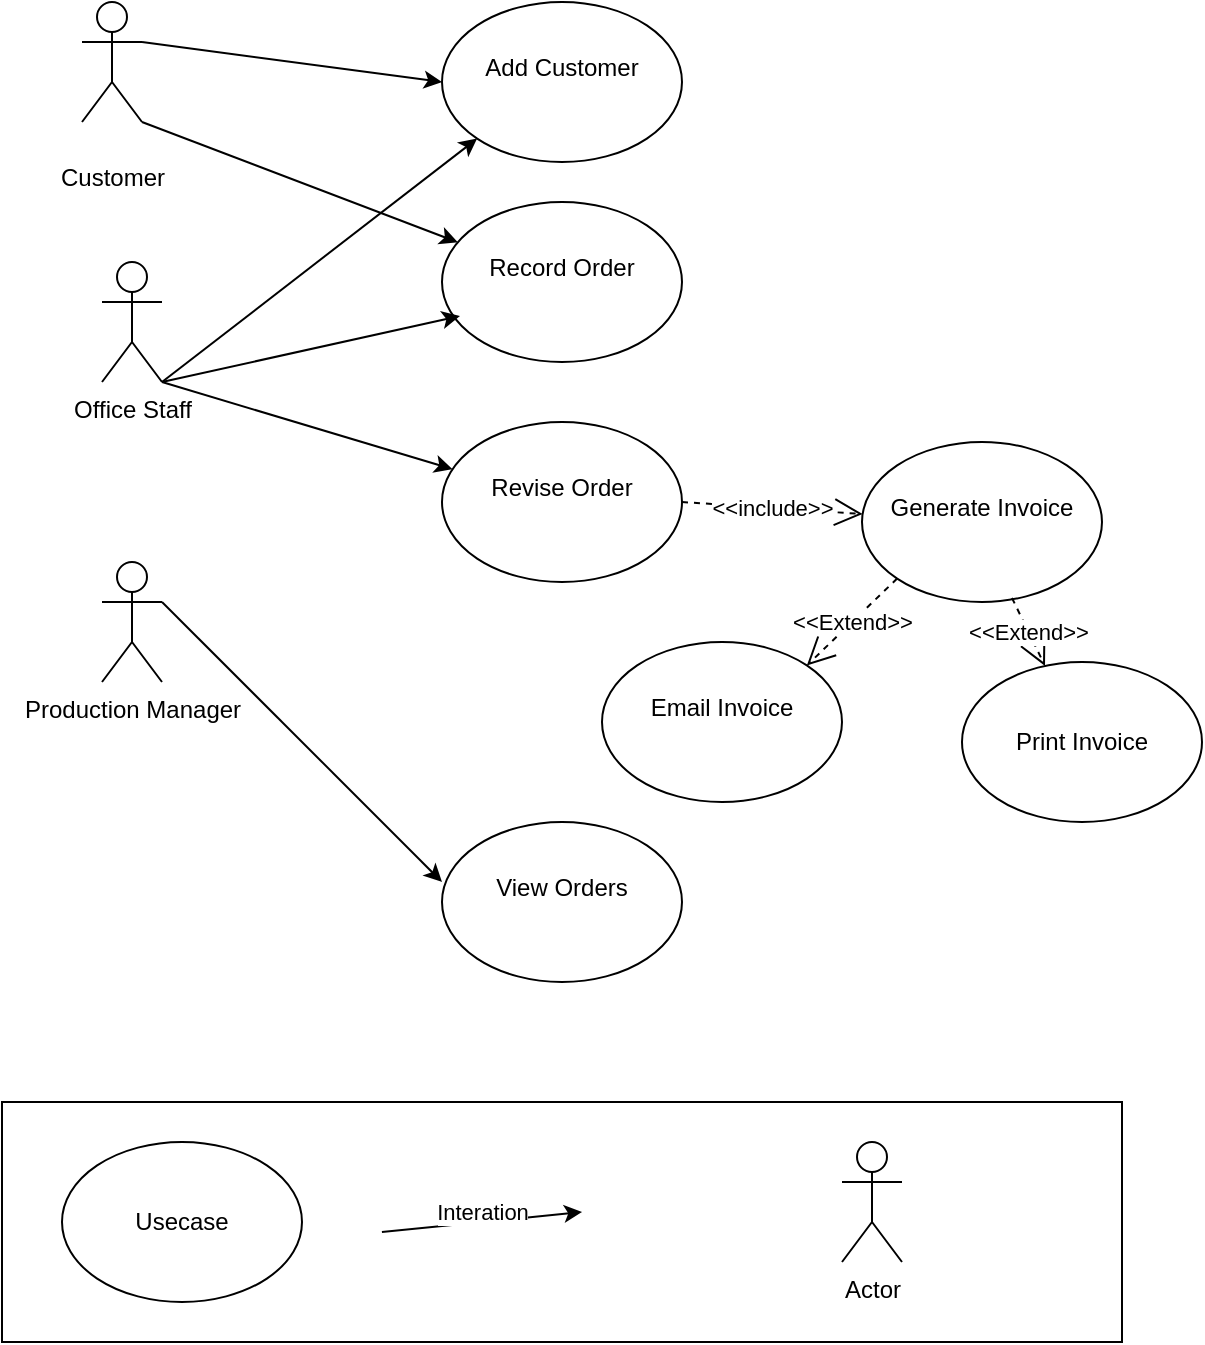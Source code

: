 <mxfile version="26.2.14">
  <diagram name="Page-1" id="HJgIRZcRCk3mDg_wpJrd">
    <mxGraphModel dx="1426" dy="777" grid="1" gridSize="10" guides="1" tooltips="1" connect="1" arrows="1" fold="1" page="1" pageScale="1" pageWidth="850" pageHeight="1100" math="0" shadow="0">
      <root>
        <mxCell id="0" />
        <mxCell id="1" parent="0" />
        <mxCell id="S5Txtm_veZ8N1voSTqvE-1" value="&#xa;Customer&#xa;&#xa;" style="shape=umlActor;verticalLabelPosition=bottom;verticalAlign=top;html=1;outlineConnect=0;" vertex="1" parent="1">
          <mxGeometry x="150" y="100" width="30" height="60" as="geometry" />
        </mxCell>
        <mxCell id="S5Txtm_veZ8N1voSTqvE-3" value="Office Staff" style="shape=umlActor;verticalLabelPosition=bottom;verticalAlign=top;html=1;outlineConnect=0;" vertex="1" parent="1">
          <mxGeometry x="160" y="230" width="30" height="60" as="geometry" />
        </mxCell>
        <mxCell id="S5Txtm_veZ8N1voSTqvE-4" value="Production Manager" style="shape=umlActor;verticalLabelPosition=bottom;verticalAlign=top;html=1;outlineConnect=0;" vertex="1" parent="1">
          <mxGeometry x="160" y="380" width="30" height="60" as="geometry" />
        </mxCell>
        <mxCell id="S5Txtm_veZ8N1voSTqvE-5" value="&#xa;Add Customer&#xa;&#xa;" style="ellipse;whiteSpace=wrap;html=1;" vertex="1" parent="1">
          <mxGeometry x="330" y="100" width="120" height="80" as="geometry" />
        </mxCell>
        <mxCell id="S5Txtm_veZ8N1voSTqvE-6" value="&#xa;Record Order&#xa;&#xa;" style="ellipse;whiteSpace=wrap;html=1;" vertex="1" parent="1">
          <mxGeometry x="330" y="200" width="120" height="80" as="geometry" />
        </mxCell>
        <mxCell id="S5Txtm_veZ8N1voSTqvE-7" value="&#xa;Generate Invoice&#xa;&#xa;" style="ellipse;whiteSpace=wrap;html=1;" vertex="1" parent="1">
          <mxGeometry x="540" y="320" width="120" height="80" as="geometry" />
        </mxCell>
        <mxCell id="S5Txtm_veZ8N1voSTqvE-8" value="&#xa;Revise Order&#xa;&#xa;" style="ellipse;whiteSpace=wrap;html=1;" vertex="1" parent="1">
          <mxGeometry x="330" y="310" width="120" height="80" as="geometry" />
        </mxCell>
        <mxCell id="S5Txtm_veZ8N1voSTqvE-10" value="&#xa;View Orders&#xa;&#xa;" style="ellipse;whiteSpace=wrap;html=1;" vertex="1" parent="1">
          <mxGeometry x="330" y="510" width="120" height="80" as="geometry" />
        </mxCell>
        <mxCell id="S5Txtm_veZ8N1voSTqvE-11" value="" style="endArrow=classic;html=1;rounded=0;exitX=1;exitY=0.333;exitDx=0;exitDy=0;exitPerimeter=0;entryX=0;entryY=0.375;entryDx=0;entryDy=0;entryPerimeter=0;" edge="1" parent="1" source="S5Txtm_veZ8N1voSTqvE-4" target="S5Txtm_veZ8N1voSTqvE-10">
          <mxGeometry width="50" height="50" relative="1" as="geometry">
            <mxPoint x="320" y="390" as="sourcePoint" />
            <mxPoint x="370" y="340" as="targetPoint" />
          </mxGeometry>
        </mxCell>
        <mxCell id="S5Txtm_veZ8N1voSTqvE-12" value="" style="endArrow=classic;html=1;rounded=0;exitX=1;exitY=0.333;exitDx=0;exitDy=0;exitPerimeter=0;entryX=0;entryY=0.5;entryDx=0;entryDy=0;" edge="1" parent="1" source="S5Txtm_veZ8N1voSTqvE-1" target="S5Txtm_veZ8N1voSTqvE-5">
          <mxGeometry width="50" height="50" relative="1" as="geometry">
            <mxPoint x="200" y="410" as="sourcePoint" />
            <mxPoint x="330" y="600" as="targetPoint" />
          </mxGeometry>
        </mxCell>
        <mxCell id="S5Txtm_veZ8N1voSTqvE-13" value="" style="endArrow=classic;html=1;rounded=0;exitX=1;exitY=1;exitDx=0;exitDy=0;exitPerimeter=0;entryX=0;entryY=1;entryDx=0;entryDy=0;" edge="1" parent="1" source="S5Txtm_veZ8N1voSTqvE-3" target="S5Txtm_veZ8N1voSTqvE-5">
          <mxGeometry width="50" height="50" relative="1" as="geometry">
            <mxPoint x="210" y="420" as="sourcePoint" />
            <mxPoint x="340" y="610" as="targetPoint" />
          </mxGeometry>
        </mxCell>
        <mxCell id="S5Txtm_veZ8N1voSTqvE-14" value="" style="endArrow=classic;html=1;rounded=0;exitX=1;exitY=1;exitDx=0;exitDy=0;exitPerimeter=0;" edge="1" parent="1" source="S5Txtm_veZ8N1voSTqvE-1" target="S5Txtm_veZ8N1voSTqvE-6">
          <mxGeometry width="50" height="50" relative="1" as="geometry">
            <mxPoint x="220" y="430" as="sourcePoint" />
            <mxPoint x="350" y="620" as="targetPoint" />
          </mxGeometry>
        </mxCell>
        <mxCell id="S5Txtm_veZ8N1voSTqvE-15" value="" style="endArrow=classic;html=1;rounded=0;entryX=0.075;entryY=0.713;entryDx=0;entryDy=0;entryPerimeter=0;exitX=1;exitY=1;exitDx=0;exitDy=0;exitPerimeter=0;" edge="1" parent="1" source="S5Txtm_veZ8N1voSTqvE-3" target="S5Txtm_veZ8N1voSTqvE-6">
          <mxGeometry width="50" height="50" relative="1" as="geometry">
            <mxPoint x="190" y="290" as="sourcePoint" />
            <mxPoint x="360" y="630" as="targetPoint" />
          </mxGeometry>
        </mxCell>
        <mxCell id="S5Txtm_veZ8N1voSTqvE-16" value="" style="endArrow=classic;html=1;rounded=0;exitX=1;exitY=1;exitDx=0;exitDy=0;exitPerimeter=0;" edge="1" parent="1" source="S5Txtm_veZ8N1voSTqvE-3" target="S5Txtm_veZ8N1voSTqvE-8">
          <mxGeometry width="50" height="50" relative="1" as="geometry">
            <mxPoint x="190" y="290" as="sourcePoint" />
            <mxPoint x="370" y="640" as="targetPoint" />
          </mxGeometry>
        </mxCell>
        <mxCell id="S5Txtm_veZ8N1voSTqvE-17" value="&amp;lt;&amp;lt;include&amp;gt;&amp;gt;" style="endArrow=open;endSize=12;dashed=1;html=1;rounded=0;exitX=1;exitY=0.5;exitDx=0;exitDy=0;" edge="1" parent="1" source="S5Txtm_veZ8N1voSTqvE-8" target="S5Txtm_veZ8N1voSTqvE-7">
          <mxGeometry width="160" relative="1" as="geometry">
            <mxPoint x="270" y="370" as="sourcePoint" />
            <mxPoint x="430" y="370" as="targetPoint" />
          </mxGeometry>
        </mxCell>
        <mxCell id="S5Txtm_veZ8N1voSTqvE-19" value="" style="rounded=0;whiteSpace=wrap;html=1;" vertex="1" parent="1">
          <mxGeometry x="110" y="650" width="560" height="120" as="geometry" />
        </mxCell>
        <mxCell id="S5Txtm_veZ8N1voSTqvE-20" value="Usecase" style="ellipse;whiteSpace=wrap;html=1;" vertex="1" parent="1">
          <mxGeometry x="140" y="670" width="120" height="80" as="geometry" />
        </mxCell>
        <mxCell id="S5Txtm_veZ8N1voSTqvE-22" value="Interation" style="endArrow=classic;html=1;rounded=0;entryX=0.643;entryY=0.667;entryDx=0;entryDy=0;entryPerimeter=0;" edge="1" parent="1">
          <mxGeometry x="0.01" y="5" width="50" height="50" relative="1" as="geometry">
            <mxPoint x="299.96" y="714.98" as="sourcePoint" />
            <mxPoint x="400.04" y="705.02" as="targetPoint" />
            <mxPoint as="offset" />
          </mxGeometry>
        </mxCell>
        <mxCell id="S5Txtm_veZ8N1voSTqvE-23" value="Email Invoice&lt;div&gt;&lt;br/&gt;&lt;/div&gt;" style="ellipse;whiteSpace=wrap;html=1;" vertex="1" parent="1">
          <mxGeometry x="410" y="420" width="120" height="80" as="geometry" />
        </mxCell>
        <mxCell id="S5Txtm_veZ8N1voSTqvE-24" value="&lt;br&gt;Print Invoice&lt;div&gt;&lt;br/&gt;&lt;/div&gt;" style="ellipse;whiteSpace=wrap;html=1;" vertex="1" parent="1">
          <mxGeometry x="590" y="430" width="120" height="80" as="geometry" />
        </mxCell>
        <mxCell id="S5Txtm_veZ8N1voSTqvE-25" value="&amp;lt;&amp;lt;Extend&amp;gt;&amp;gt;" style="endArrow=open;endSize=12;dashed=1;html=1;rounded=0;exitX=0.625;exitY=0.975;exitDx=0;exitDy=0;exitPerimeter=0;" edge="1" parent="1" source="S5Txtm_veZ8N1voSTqvE-7" target="S5Txtm_veZ8N1voSTqvE-24">
          <mxGeometry width="160" relative="1" as="geometry">
            <mxPoint x="449.421" y="494.454" as="sourcePoint" />
            <mxPoint x="550" y="410" as="targetPoint" />
          </mxGeometry>
        </mxCell>
        <mxCell id="S5Txtm_veZ8N1voSTqvE-26" value="&amp;lt;&amp;lt;Extend&amp;gt;&amp;gt;" style="endArrow=open;endSize=12;dashed=1;html=1;rounded=0;exitX=0;exitY=1;exitDx=0;exitDy=0;entryX=1;entryY=0;entryDx=0;entryDy=0;" edge="1" parent="1" source="S5Txtm_veZ8N1voSTqvE-7" target="S5Txtm_veZ8N1voSTqvE-23">
          <mxGeometry width="160" relative="1" as="geometry">
            <mxPoint x="450" y="515.04" as="sourcePoint" />
            <mxPoint x="560" y="420" as="targetPoint" />
          </mxGeometry>
        </mxCell>
        <mxCell id="S5Txtm_veZ8N1voSTqvE-27" value="Actor" style="shape=umlActor;verticalLabelPosition=bottom;verticalAlign=top;html=1;" vertex="1" parent="1">
          <mxGeometry x="530" y="670" width="30" height="60" as="geometry" />
        </mxCell>
      </root>
    </mxGraphModel>
  </diagram>
</mxfile>
